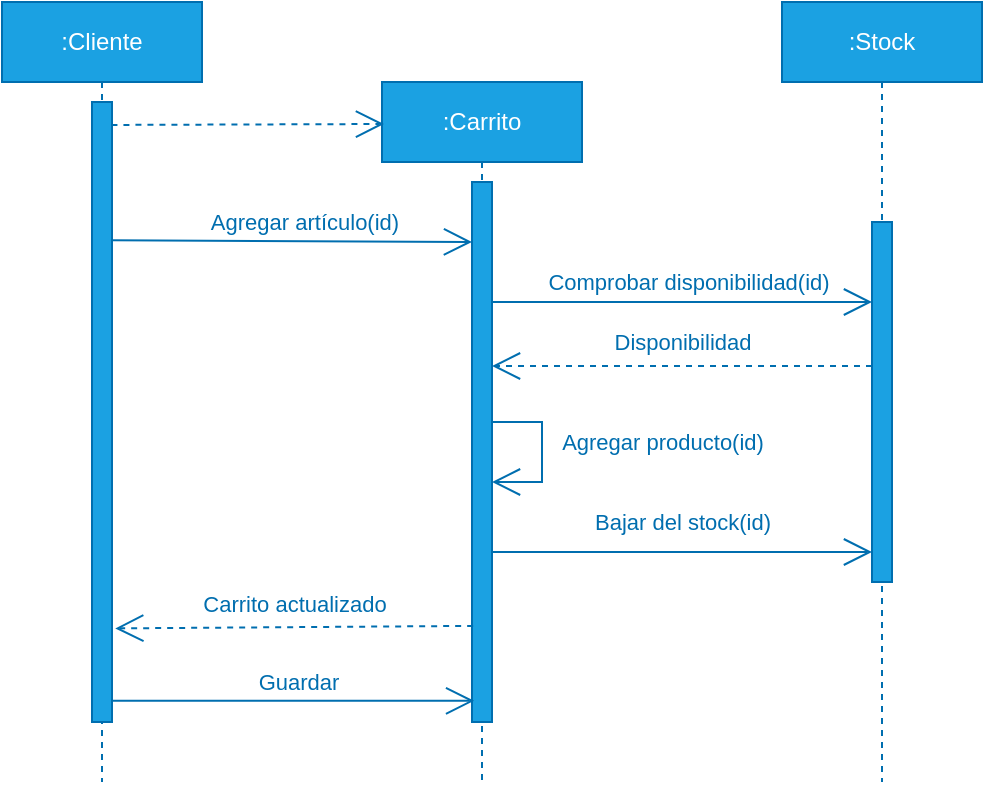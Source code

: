 <mxfile>
    <diagram id="dT5OYEPHCtLLAvRASpfi" name="Page-1">
        <mxGraphModel dx="640" dy="226" grid="1" gridSize="10" guides="1" tooltips="1" connect="1" arrows="1" fold="1" page="1" pageScale="1" pageWidth="850" pageHeight="1100" math="0" shadow="0">
            <root>
                <mxCell id="0"/>
                <mxCell id="1" parent="0"/>
                <mxCell id="2" value=":Cliente" style="shape=umlLifeline;perimeter=lifelinePerimeter;whiteSpace=wrap;html=1;container=1;collapsible=0;recursiveResize=0;outlineConnect=0;fillColor=#1ba1e2;fontColor=#ffffff;strokeColor=#006EAF;" parent="1" vertex="1">
                    <mxGeometry x="50" y="80" width="100" height="390" as="geometry"/>
                </mxCell>
                <mxCell id="5" value="" style="html=1;points=[];perimeter=orthogonalPerimeter;fillColor=#1ba1e2;fontColor=#ffffff;strokeColor=#006EAF;" parent="2" vertex="1">
                    <mxGeometry x="45" y="50" width="10" height="310" as="geometry"/>
                </mxCell>
                <mxCell id="3" value=":Carrito" style="shape=umlLifeline;perimeter=lifelinePerimeter;whiteSpace=wrap;html=1;container=1;collapsible=0;recursiveResize=0;outlineConnect=0;fillColor=#1ba1e2;fontColor=#ffffff;strokeColor=#006EAF;" parent="1" vertex="1">
                    <mxGeometry x="240" y="120" width="100" height="350" as="geometry"/>
                </mxCell>
                <mxCell id="11" value="" style="html=1;points=[];perimeter=orthogonalPerimeter;fillColor=#1ba1e2;fontColor=#ffffff;strokeColor=#006EAF;" parent="3" vertex="1">
                    <mxGeometry x="45" y="50" width="10" height="270" as="geometry"/>
                </mxCell>
                <mxCell id="8" value="Agregar artículo(id)" style="endArrow=open;endFill=1;endSize=12;html=1;startArrow=none;fillColor=#1ba1e2;strokeColor=#006EAF;fontColor=#006EAF;labelBackgroundColor=none;" parent="3" source="11" target="3" edge="1">
                    <mxGeometry y="146" width="160" relative="1" as="geometry">
                        <mxPoint x="-140" y="80" as="sourcePoint"/>
                        <mxPoint x="11" y="80.0" as="targetPoint"/>
                        <mxPoint x="-89" y="-115" as="offset"/>
                    </mxGeometry>
                </mxCell>
                <mxCell id="14" value="Agregar producto(id)" style="endArrow=open;endFill=1;endSize=12;html=1;rounded=0;fillColor=#1ba1e2;strokeColor=#006EAF;fontColor=#006EAF;labelBackgroundColor=none;" parent="3" edge="1">
                    <mxGeometry x="-0.135" y="60" width="160" relative="1" as="geometry">
                        <mxPoint x="55" y="170" as="sourcePoint"/>
                        <mxPoint x="55" y="200" as="targetPoint"/>
                        <Array as="points">
                            <mxPoint x="80" y="170"/>
                            <mxPoint x="80" y="200"/>
                        </Array>
                        <mxPoint as="offset"/>
                    </mxGeometry>
                </mxCell>
                <mxCell id="4" value=":Stock" style="shape=umlLifeline;perimeter=lifelinePerimeter;whiteSpace=wrap;html=1;container=1;collapsible=0;recursiveResize=0;outlineConnect=0;fillColor=#1ba1e2;fontColor=#ffffff;strokeColor=#006EAF;" parent="1" vertex="1">
                    <mxGeometry x="440" y="80" width="100" height="390" as="geometry"/>
                </mxCell>
                <mxCell id="12" value="" style="html=1;points=[];perimeter=orthogonalPerimeter;fillColor=#1ba1e2;fontColor=#ffffff;strokeColor=#006EAF;" parent="4" vertex="1">
                    <mxGeometry x="45" y="110" width="10" height="180" as="geometry"/>
                </mxCell>
                <mxCell id="7" value="" style="endArrow=open;endFill=1;endSize=12;html=1;entryX=0.01;entryY=0.06;entryDx=0;entryDy=0;entryPerimeter=0;exitX=0.972;exitY=0.037;exitDx=0;exitDy=0;exitPerimeter=0;fillColor=#1ba1e2;strokeColor=#006EAF;dashed=1;" parent="1" source="5" target="3" edge="1">
                    <mxGeometry width="160" relative="1" as="geometry">
                        <mxPoint x="250" y="280" as="sourcePoint"/>
                        <mxPoint x="410" y="280" as="targetPoint"/>
                    </mxGeometry>
                </mxCell>
                <mxCell id="9" value="Comprobar disponibilidad(id)" style="endArrow=open;endFill=1;endSize=12;html=1;fillColor=#1ba1e2;strokeColor=#006EAF;fontColor=#006EAF;labelBackgroundColor=none;" parent="1" source="11" target="12" edge="1">
                    <mxGeometry x="0.03" y="10" width="160" relative="1" as="geometry">
                        <mxPoint x="110" y="210" as="sourcePoint"/>
                        <mxPoint x="490" y="230" as="targetPoint"/>
                        <Array as="points">
                            <mxPoint x="320" y="230"/>
                        </Array>
                        <mxPoint as="offset"/>
                    </mxGeometry>
                </mxCell>
                <mxCell id="10" value="" style="endArrow=open;endFill=0;endSize=12;html=1;exitX=0.947;exitY=0.352;exitDx=0;exitDy=0;exitPerimeter=0;startArrow=none;startFill=0;fillColor=#1ba1e2;strokeColor=#006EAF;fontColor=#006EAF;labelBackgroundColor=none;" parent="1" edge="1">
                    <mxGeometry width="160" relative="1" as="geometry">
                        <mxPoint x="104.47" y="199.12" as="sourcePoint"/>
                        <mxPoint x="285" y="200.0" as="targetPoint"/>
                    </mxGeometry>
                </mxCell>
                <mxCell id="13" value="Disponibilidad" style="endArrow=open;endSize=12;dashed=1;html=1;fillColor=#1ba1e2;strokeColor=#006EAF;fontColor=#006EAF;labelBackgroundColor=none;" parent="1" edge="1">
                    <mxGeometry y="-12" width="160" relative="1" as="geometry">
                        <mxPoint x="485" y="262" as="sourcePoint"/>
                        <mxPoint x="295" y="262" as="targetPoint"/>
                        <mxPoint as="offset"/>
                    </mxGeometry>
                </mxCell>
                <mxCell id="15" value="Bajar del stock(id)" style="endArrow=open;endFill=1;endSize=12;html=1;fillColor=#1ba1e2;strokeColor=#006EAF;fontColor=#006EAF;labelBackgroundColor=none;" parent="1" edge="1">
                    <mxGeometry y="15" width="160" relative="1" as="geometry">
                        <mxPoint x="295" y="355" as="sourcePoint"/>
                        <mxPoint x="485" y="355" as="targetPoint"/>
                        <mxPoint as="offset"/>
                    </mxGeometry>
                </mxCell>
                <mxCell id="16" value="Carrito actualizado" style="endArrow=open;endSize=12;dashed=1;html=1;entryX=1.163;entryY=0.849;entryDx=0;entryDy=0;entryPerimeter=0;exitX=0.058;exitY=0.822;exitDx=0;exitDy=0;exitPerimeter=0;fillColor=#1ba1e2;strokeColor=#006EAF;fontColor=#006EAF;labelBackgroundColor=none;" parent="1" source="11" target="5" edge="1">
                    <mxGeometry y="-12" width="160" relative="1" as="geometry">
                        <mxPoint x="200" y="410" as="sourcePoint"/>
                        <mxPoint x="305" y="272" as="targetPoint"/>
                        <mxPoint as="offset"/>
                    </mxGeometry>
                </mxCell>
                <mxCell id="17" value="Guardar" style="endArrow=open;endFill=0;endSize=12;html=1;startArrow=none;startFill=0;entryX=0.108;entryY=0.946;entryDx=0;entryDy=0;entryPerimeter=0;fillColor=#1ba1e2;strokeColor=#006EAF;fontColor=#006EAF;labelBackgroundColor=none;" parent="1" source="5" edge="1">
                    <mxGeometry x="0.022" y="9" width="160" relative="1" as="geometry">
                        <mxPoint x="110" y="429" as="sourcePoint"/>
                        <mxPoint x="286.08" y="429.42" as="targetPoint"/>
                        <mxPoint as="offset"/>
                    </mxGeometry>
                </mxCell>
            </root>
        </mxGraphModel>
    </diagram>
</mxfile>